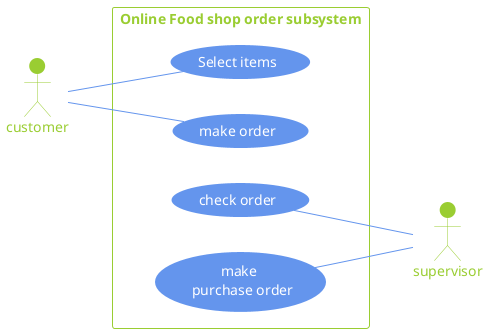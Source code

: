 @startuml Food3
left to right direction

actor customer
actor supervisor
left to right direction
skinparam Shadowing false
skinparam usecase{
    FontColor white
    BackgroundColor #cornflowerBlue
    BorderColor #cornflowerBlue
    ArrowColor #cornflowerBlue
}
skinparam actor{
    FontColor YellowGreen
    BackgroundColor YellowGreen
    BorderColor YellowGreen

}
skinparam rectangle{
    FontColor YellowGreen
    BorderColor YellowGreen
}

rectangle "Online Food shop order subsystem"{
customer -- (Select items)
customer -- (make order)
(check order) -- supervisor
(make \n purchase order) -- supervisor
}
@enduml